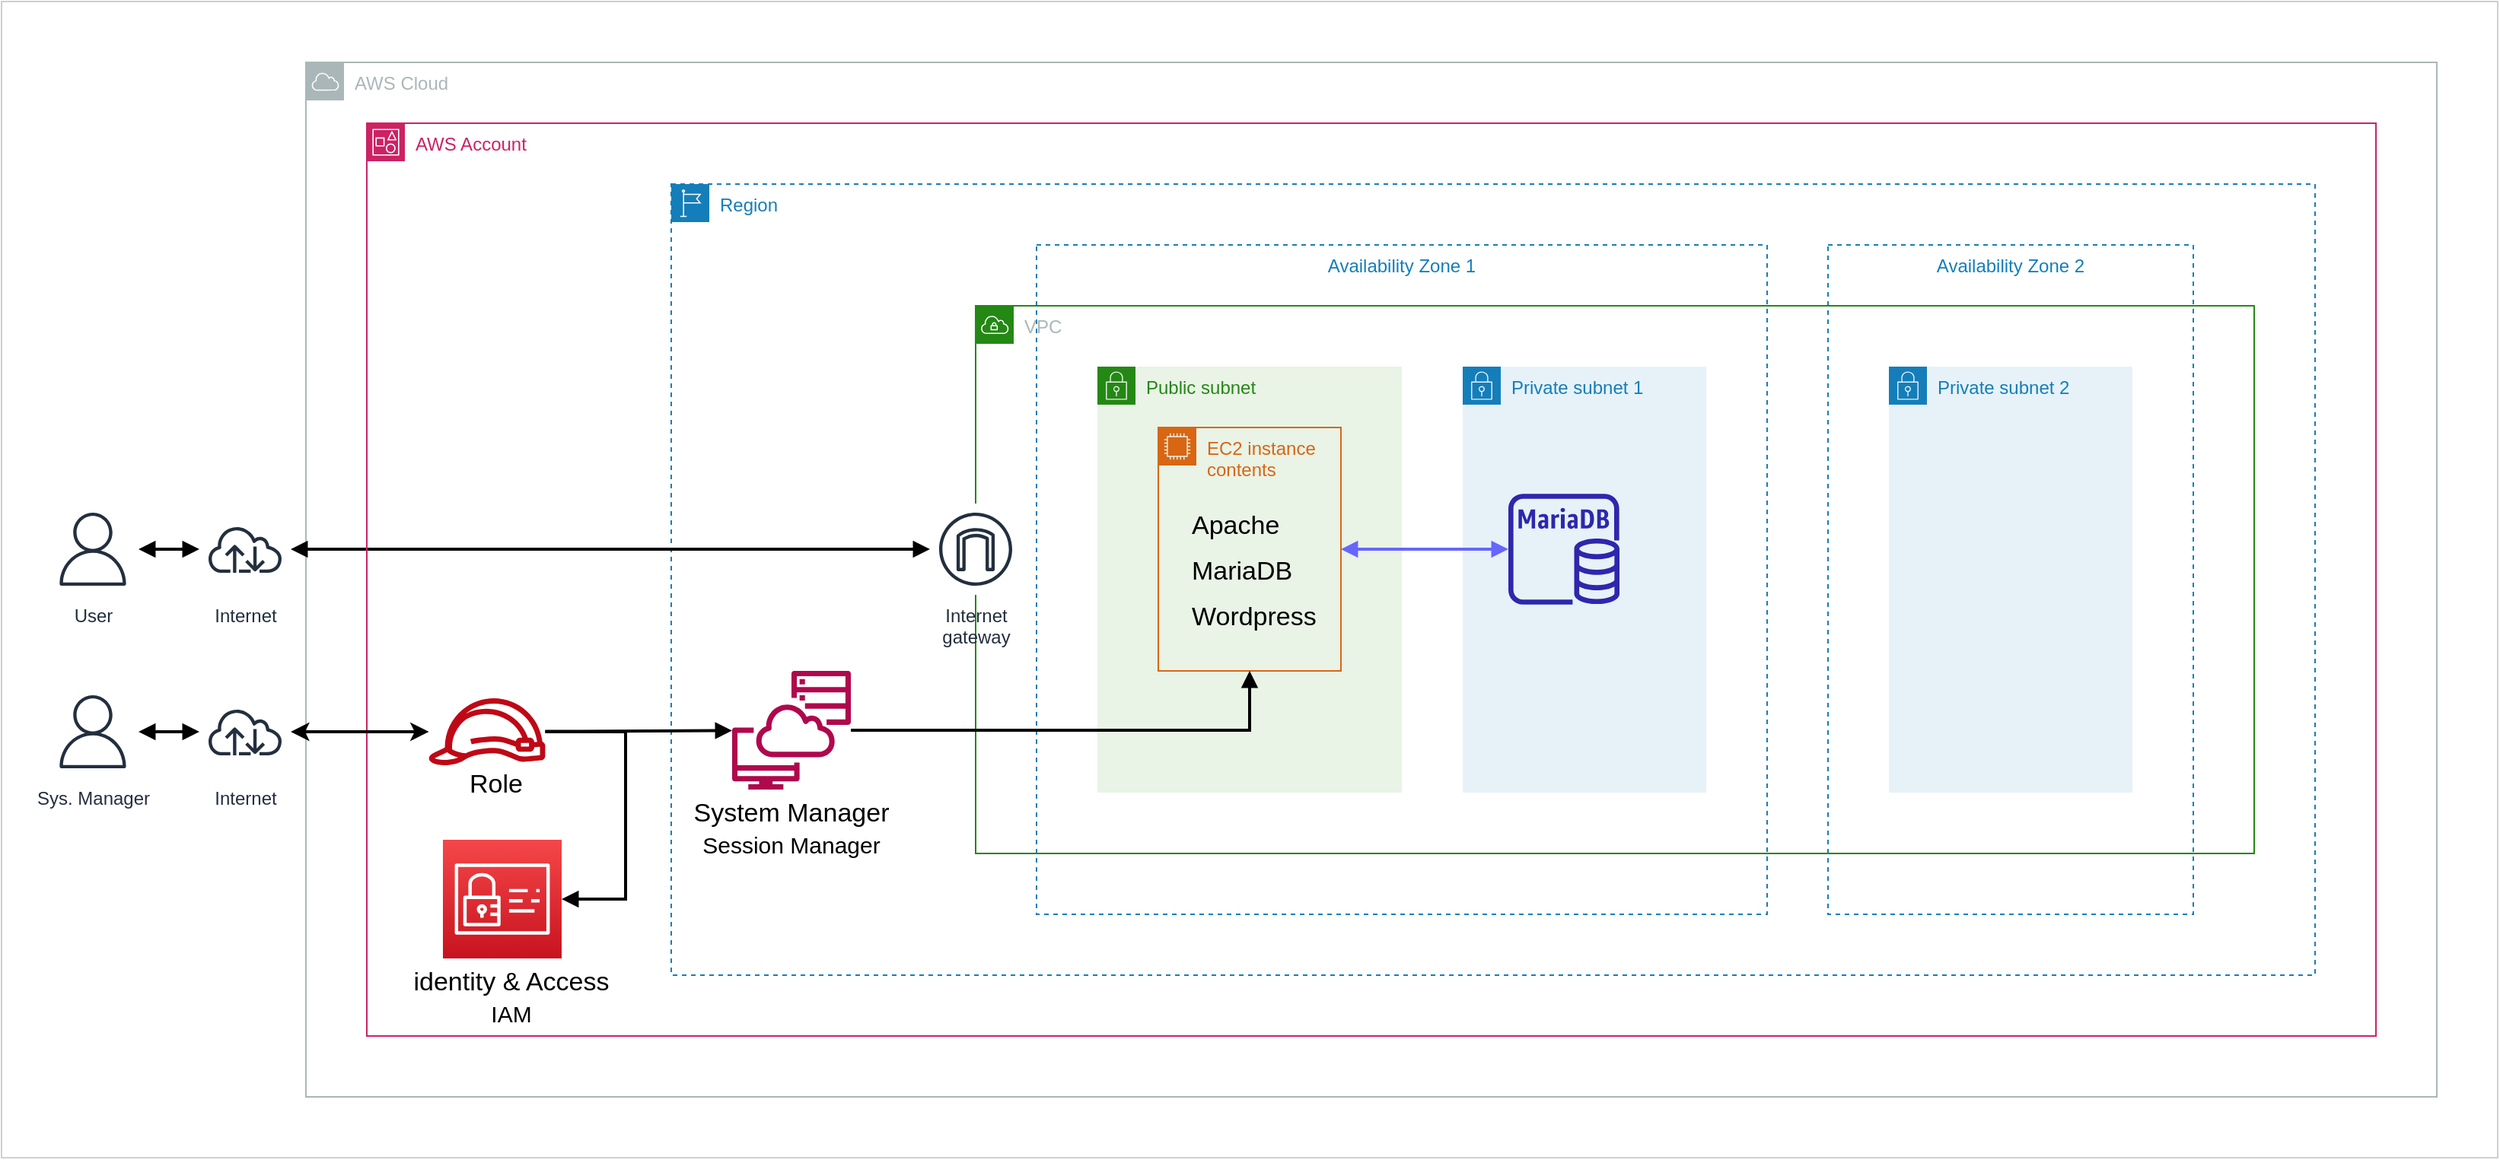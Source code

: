 <mxfile version="21.5.2" type="device">
  <diagram name="Page-1" id="9UPKOZhcNOca_EjjnHMy">
    <mxGraphModel dx="2284" dy="1876" grid="1" gridSize="10" guides="1" tooltips="1" connect="1" arrows="1" fold="1" page="1" pageScale="1" pageWidth="850" pageHeight="1100" math="0" shadow="0">
      <root>
        <mxCell id="0" />
        <mxCell id="1" parent="0" />
        <mxCell id="XKI5jN5XKfjcoto1naSS-7" value="" style="rounded=0;whiteSpace=wrap;html=1;fillColor=#FFFFFF;strokeColor=#cfcfcf;" vertex="1" parent="1">
          <mxGeometry x="-520" y="-40" width="1640" height="760" as="geometry" />
        </mxCell>
        <mxCell id="wNulhjeVRchKM3TbgUKb-23" value="AWS Cloud" style="sketch=0;outlineConnect=0;gradientColor=none;html=1;whiteSpace=wrap;fontSize=12;fontStyle=0;shape=mxgraph.aws4.group;grIcon=mxgraph.aws4.group_aws_cloud;strokeColor=#AAB7B8;fillColor=none;verticalAlign=top;align=left;spacingLeft=30;fontColor=#AAB7B8;dashed=0;" parent="1" vertex="1">
          <mxGeometry x="-320" width="1400" height="680" as="geometry" />
        </mxCell>
        <mxCell id="wNulhjeVRchKM3TbgUKb-30" value="Region" style="points=[[0,0],[0.25,0],[0.5,0],[0.75,0],[1,0],[1,0.25],[1,0.5],[1,0.75],[1,1],[0.75,1],[0.5,1],[0.25,1],[0,1],[0,0.75],[0,0.5],[0,0.25]];outlineConnect=0;gradientColor=none;html=1;whiteSpace=wrap;fontSize=12;fontStyle=0;container=0;pointerEvents=0;collapsible=0;recursiveResize=0;shape=mxgraph.aws4.group;grIcon=mxgraph.aws4.group_region;strokeColor=#147EBA;fillColor=none;verticalAlign=top;align=left;spacingLeft=30;fontColor=#147EBA;dashed=1;" parent="1" vertex="1">
          <mxGeometry x="-80" y="80" width="1080" height="520" as="geometry" />
        </mxCell>
        <mxCell id="XKI5jN5XKfjcoto1naSS-4" value="" style="endArrow=classic;html=1;rounded=0;" edge="1" parent="1">
          <mxGeometry width="50" height="50" relative="1" as="geometry">
            <mxPoint x="500" y="320" as="sourcePoint" />
            <mxPoint x="550" y="270" as="targetPoint" />
          </mxGeometry>
        </mxCell>
        <mxCell id="XKI5jN5XKfjcoto1naSS-8" value="" style="group" vertex="1" connectable="0" parent="1">
          <mxGeometry x="-76" y="400" width="150" height="119" as="geometry" />
        </mxCell>
        <mxCell id="XKI5jN5XKfjcoto1naSS-1" value="" style="sketch=0;outlineConnect=0;fontColor=#232F3E;gradientColor=none;fillColor=#B0084D;strokeColor=none;dashed=0;verticalLabelPosition=bottom;verticalAlign=top;align=center;html=1;fontSize=12;fontStyle=0;aspect=fixed;pointerEvents=1;shape=mxgraph.aws4.systems_manager_session_manager;" vertex="1" parent="XKI5jN5XKfjcoto1naSS-8">
          <mxGeometry x="36" width="78" height="78" as="geometry" />
        </mxCell>
        <mxCell id="XKI5jN5XKfjcoto1naSS-6" value="&lt;font color=&quot;#000000&quot; style=&quot;&quot;&gt;System Manager&lt;br&gt;&lt;font style=&quot;font-size: 15px;&quot;&gt;Session Manager&lt;/font&gt;&lt;br&gt;&lt;/font&gt;" style="text;html=1;align=center;verticalAlign=middle;whiteSpace=wrap;rounded=0;labelBackgroundColor=none;fillColor=none;fontSize=17;" vertex="1" parent="XKI5jN5XKfjcoto1naSS-8">
          <mxGeometry y="89" width="150" height="30" as="geometry" />
        </mxCell>
        <mxCell id="XKI5jN5XKfjcoto1naSS-10" value="Internet" style="sketch=0;outlineConnect=0;fontColor=#232F3E;gradientColor=none;strokeColor=#232F3E;fillColor=#ffffff;dashed=0;verticalLabelPosition=bottom;verticalAlign=top;align=center;html=1;fontSize=12;fontStyle=0;aspect=fixed;shape=mxgraph.aws4.resourceIcon;resIcon=mxgraph.aws4.internet;" vertex="1" parent="1">
          <mxGeometry x="-390" y="290" width="60" height="60" as="geometry" />
        </mxCell>
        <mxCell id="XKI5jN5XKfjcoto1naSS-11" value="User" style="sketch=0;outlineConnect=0;fontColor=#232F3E;gradientColor=none;strokeColor=#232F3E;fillColor=#ffffff;dashed=0;verticalLabelPosition=bottom;verticalAlign=top;align=center;html=1;fontSize=12;fontStyle=0;aspect=fixed;shape=mxgraph.aws4.resourceIcon;resIcon=mxgraph.aws4.user;" vertex="1" parent="1">
          <mxGeometry x="-490" y="290" width="60" height="60" as="geometry" />
        </mxCell>
        <mxCell id="XKI5jN5XKfjcoto1naSS-12" value="" style="endArrow=block;startArrow=block;html=1;rounded=0;strokeColor=#000000;targetPerimeterSpacing=0;sourcePerimeterSpacing=0;strokeWidth=2;endFill=1;startFill=1;" edge="1" parent="1" source="XKI5jN5XKfjcoto1naSS-11" target="XKI5jN5XKfjcoto1naSS-10">
          <mxGeometry width="50" height="50" relative="1" as="geometry">
            <mxPoint x="150" y="320" as="sourcePoint" />
            <mxPoint x="-400" y="320" as="targetPoint" />
          </mxGeometry>
        </mxCell>
        <mxCell id="XKI5jN5XKfjcoto1naSS-14" value="" style="endArrow=block;startArrow=block;html=1;rounded=0;strokeColor=#030303;strokeWidth=2;startFill=1;endFill=1;" edge="1" parent="1" source="XKI5jN5XKfjcoto1naSS-10" target="XKI5jN5XKfjcoto1naSS-9">
          <mxGeometry width="50" height="50" relative="1" as="geometry">
            <mxPoint x="370" y="330" as="sourcePoint" />
            <mxPoint x="420" y="280" as="targetPoint" />
          </mxGeometry>
        </mxCell>
        <mxCell id="XKI5jN5XKfjcoto1naSS-19" value="Internet" style="sketch=0;outlineConnect=0;fontColor=#232F3E;gradientColor=none;strokeColor=#232F3E;fillColor=#ffffff;dashed=0;verticalLabelPosition=bottom;verticalAlign=top;align=center;html=1;fontSize=12;fontStyle=0;aspect=fixed;shape=mxgraph.aws4.resourceIcon;resIcon=mxgraph.aws4.internet;" vertex="1" parent="1">
          <mxGeometry x="-390" y="410" width="60" height="60" as="geometry" />
        </mxCell>
        <mxCell id="XKI5jN5XKfjcoto1naSS-20" value="Sys. Manager" style="sketch=0;outlineConnect=0;fontColor=#232F3E;gradientColor=none;strokeColor=#232F3E;fillColor=#ffffff;dashed=0;verticalLabelPosition=bottom;verticalAlign=top;align=center;html=1;fontSize=12;fontStyle=0;aspect=fixed;shape=mxgraph.aws4.resourceIcon;resIcon=mxgraph.aws4.user;" vertex="1" parent="1">
          <mxGeometry x="-490" y="410" width="60" height="60" as="geometry" />
        </mxCell>
        <mxCell id="XKI5jN5XKfjcoto1naSS-21" value="" style="endArrow=block;startArrow=block;html=1;rounded=0;strokeColor=#000000;targetPerimeterSpacing=0;sourcePerimeterSpacing=0;strokeWidth=2;endFill=1;startFill=1;" edge="1" parent="1" source="XKI5jN5XKfjcoto1naSS-20" target="XKI5jN5XKfjcoto1naSS-19">
          <mxGeometry width="50" height="50" relative="1" as="geometry">
            <mxPoint x="150" y="440" as="sourcePoint" />
            <mxPoint x="-400" y="440" as="targetPoint" />
          </mxGeometry>
        </mxCell>
        <mxCell id="wNulhjeVRchKM3TbgUKb-45" value="Availability Zone 2" style="fillColor=none;strokeColor=#147EBA;dashed=1;verticalAlign=top;fontStyle=0;fontColor=#147EBA;whiteSpace=wrap;html=1;" parent="1" vertex="1">
          <mxGeometry x="680" y="120" width="240" height="440" as="geometry" />
        </mxCell>
        <mxCell id="wNulhjeVRchKM3TbgUKb-36" value="Availability Zone 1" style="fillColor=none;strokeColor=#147EBA;dashed=1;verticalAlign=top;fontStyle=0;fontColor=#147EBA;whiteSpace=wrap;html=1;" parent="1" vertex="1">
          <mxGeometry x="160" y="120" width="480" height="440" as="geometry" />
        </mxCell>
        <mxCell id="wNulhjeVRchKM3TbgUKb-37" value="VPC" style="points=[[0,0],[0.25,0],[0.5,0],[0.75,0],[1,0],[1,0.25],[1,0.5],[1,0.75],[1,1],[0.75,1],[0.5,1],[0.25,1],[0,1],[0,0.75],[0,0.5],[0,0.25]];outlineConnect=0;gradientColor=none;html=1;whiteSpace=wrap;fontSize=12;fontStyle=0;container=1;pointerEvents=0;collapsible=0;recursiveResize=0;shape=mxgraph.aws4.group;grIcon=mxgraph.aws4.group_vpc;strokeColor=#248814;fillColor=none;verticalAlign=top;align=left;spacingLeft=30;fontColor=#AAB7B8;dashed=0;" parent="1" vertex="1">
          <mxGeometry x="120" y="160" width="840" height="360" as="geometry" />
        </mxCell>
        <mxCell id="wNulhjeVRchKM3TbgUKb-38" value="Public subnet" style="points=[[0,0],[0.25,0],[0.5,0],[0.75,0],[1,0],[1,0.25],[1,0.5],[1,0.75],[1,1],[0.75,1],[0.5,1],[0.25,1],[0,1],[0,0.75],[0,0.5],[0,0.25]];outlineConnect=0;gradientColor=none;html=1;whiteSpace=wrap;fontSize=12;fontStyle=0;container=1;pointerEvents=0;collapsible=0;recursiveResize=0;shape=mxgraph.aws4.group;grIcon=mxgraph.aws4.group_security_group;grStroke=0;strokeColor=#248814;fillColor=#E9F3E6;verticalAlign=top;align=left;spacingLeft=30;fontColor=#248814;dashed=0;" parent="wNulhjeVRchKM3TbgUKb-37" vertex="1">
          <mxGeometry x="80" y="40" width="200" height="280" as="geometry" />
        </mxCell>
        <mxCell id="wNulhjeVRchKM3TbgUKb-39" value="EC2 instance contents" style="points=[[0,0],[0.25,0],[0.5,0],[0.75,0],[1,0],[1,0.25],[1,0.5],[1,0.75],[1,1],[0.75,1],[0.5,1],[0.25,1],[0,1],[0,0.75],[0,0.5],[0,0.25]];outlineConnect=0;gradientColor=none;html=1;whiteSpace=wrap;fontSize=12;fontStyle=0;container=1;pointerEvents=0;collapsible=0;recursiveResize=0;shape=mxgraph.aws4.group;grIcon=mxgraph.aws4.group_ec2_instance_contents;strokeColor=#D86613;fillColor=none;verticalAlign=top;align=left;spacingLeft=30;fontColor=#D86613;dashed=0;" parent="wNulhjeVRchKM3TbgUKb-38" vertex="1">
          <mxGeometry x="40" y="40" width="120" height="160" as="geometry" />
        </mxCell>
        <mxCell id="XKI5jN5XKfjcoto1naSS-3" value="&lt;font color=&quot;#000000&quot; style=&quot;font-size: 17px;&quot;&gt;Wordpress&lt;/font&gt;" style="text;html=1;align=left;verticalAlign=middle;whiteSpace=wrap;rounded=0;labelBackgroundColor=none;fillColor=none;fontSize=17;" vertex="1" parent="wNulhjeVRchKM3TbgUKb-39">
          <mxGeometry x="20" y="110" width="60" height="30" as="geometry" />
        </mxCell>
        <mxCell id="wNulhjeVRchKM3TbgUKb-40" value="Private subnet 1" style="points=[[0,0],[0.25,0],[0.5,0],[0.75,0],[1,0],[1,0.25],[1,0.5],[1,0.75],[1,1],[0.75,1],[0.5,1],[0.25,1],[0,1],[0,0.75],[0,0.5],[0,0.25]];outlineConnect=0;gradientColor=none;html=1;whiteSpace=wrap;fontSize=12;fontStyle=0;container=1;pointerEvents=0;collapsible=0;recursiveResize=0;shape=mxgraph.aws4.group;grIcon=mxgraph.aws4.group_security_group;grStroke=0;strokeColor=#147EBA;fillColor=#E6F2F8;verticalAlign=top;align=left;spacingLeft=30;fontColor=#147EBA;dashed=0;" parent="wNulhjeVRchKM3TbgUKb-37" vertex="1">
          <mxGeometry x="320" y="40" width="160" height="280" as="geometry" />
        </mxCell>
        <mxCell id="wNulhjeVRchKM3TbgUKb-41" value="" style="sketch=0;outlineConnect=0;fontColor=#232F3E;gradientColor=none;fillColor=#2E27AD;strokeColor=none;dashed=0;verticalLabelPosition=bottom;verticalAlign=top;align=center;html=1;fontSize=12;fontStyle=0;aspect=fixed;pointerEvents=1;shape=mxgraph.aws4.rds_mariadb_instance;" parent="wNulhjeVRchKM3TbgUKb-40" vertex="1">
          <mxGeometry x="30" y="83.5" width="73" height="73" as="geometry" />
        </mxCell>
        <mxCell id="XKI5jN5XKfjcoto1naSS-9" value="Internet&#xa;gateway" style="sketch=0;outlineConnect=0;fontColor=#232F3E;gradientColor=none;strokeColor=#232F3E;fillColor=#ffffff;dashed=0;verticalLabelPosition=bottom;verticalAlign=top;align=center;html=1;fontSize=12;fontStyle=0;aspect=fixed;shape=mxgraph.aws4.resourceIcon;resIcon=mxgraph.aws4.internet_gateway;" vertex="1" parent="wNulhjeVRchKM3TbgUKb-37">
          <mxGeometry x="-30" y="130" width="60" height="60" as="geometry" />
        </mxCell>
        <mxCell id="XKI5jN5XKfjcoto1naSS-15" value="" style="endArrow=block;startArrow=block;html=1;rounded=0;exitX=1;exitY=0.5;exitDx=0;exitDy=0;strokeColor=#6666FF;strokeWidth=2;endFill=1;startFill=1;" edge="1" parent="wNulhjeVRchKM3TbgUKb-37" source="wNulhjeVRchKM3TbgUKb-39" target="wNulhjeVRchKM3TbgUKb-41">
          <mxGeometry width="50" height="50" relative="1" as="geometry">
            <mxPoint x="250" y="170" as="sourcePoint" />
            <mxPoint x="300" y="120" as="targetPoint" />
          </mxGeometry>
        </mxCell>
        <mxCell id="wNulhjeVRchKM3TbgUKb-42" value="Private subnet 2" style="points=[[0,0],[0.25,0],[0.5,0],[0.75,0],[1,0],[1,0.25],[1,0.5],[1,0.75],[1,1],[0.75,1],[0.5,1],[0.25,1],[0,1],[0,0.75],[0,0.5],[0,0.25]];outlineConnect=0;gradientColor=none;html=1;whiteSpace=wrap;fontSize=12;fontStyle=0;container=1;pointerEvents=0;collapsible=0;recursiveResize=0;shape=mxgraph.aws4.group;grIcon=mxgraph.aws4.group_security_group;grStroke=0;strokeColor=#147EBA;fillColor=#E6F2F8;verticalAlign=top;align=left;spacingLeft=30;fontColor=#147EBA;dashed=0;" parent="1" vertex="1">
          <mxGeometry x="720" y="200" width="160" height="280" as="geometry" />
        </mxCell>
        <mxCell id="wNulhjeVRchKM3TbgUKb-17" value="&lt;font color=&quot;#000000&quot; style=&quot;font-size: 17px;&quot;&gt;MariaDB&lt;/font&gt;" style="text;html=1;align=left;verticalAlign=middle;whiteSpace=wrap;rounded=0;labelBackgroundColor=none;fillColor=none;fontSize=17;" parent="1" vertex="1">
          <mxGeometry x="260" y="320" width="60" height="30" as="geometry" />
        </mxCell>
        <mxCell id="wNulhjeVRchKM3TbgUKb-16" value="&lt;font color=&quot;#000000&quot; style=&quot;font-size: 17px;&quot;&gt;Apache&lt;/font&gt;" style="text;html=1;align=left;verticalAlign=middle;whiteSpace=wrap;rounded=0;labelBackgroundColor=none;fillColor=none;fontSize=17;" parent="1" vertex="1">
          <mxGeometry x="260" y="290" width="60" height="30" as="geometry" />
        </mxCell>
        <mxCell id="XKI5jN5XKfjcoto1naSS-23" value="AWS Account" style="points=[[0,0],[0.25,0],[0.5,0],[0.75,0],[1,0],[1,0.25],[1,0.5],[1,0.75],[1,1],[0.75,1],[0.5,1],[0.25,1],[0,1],[0,0.75],[0,0.5],[0,0.25]];outlineConnect=0;gradientColor=none;html=1;whiteSpace=wrap;fontSize=12;fontStyle=0;container=1;pointerEvents=0;collapsible=0;recursiveResize=0;shape=mxgraph.aws4.group;grIcon=mxgraph.aws4.group_account;strokeColor=#CD2264;fillColor=none;verticalAlign=top;align=left;spacingLeft=30;fontColor=#CD2264;dashed=0;" vertex="1" parent="1">
          <mxGeometry x="-280" y="40" width="1320" height="600" as="geometry" />
        </mxCell>
        <mxCell id="XKI5jN5XKfjcoto1naSS-24" value="" style="sketch=0;outlineConnect=0;fontColor=#232F3E;gradientColor=none;fillColor=#BF0816;strokeColor=none;dashed=0;verticalLabelPosition=bottom;verticalAlign=top;align=center;html=1;fontSize=12;fontStyle=0;aspect=fixed;pointerEvents=1;shape=mxgraph.aws4.role;" vertex="1" parent="XKI5jN5XKfjcoto1naSS-23">
          <mxGeometry x="40" y="378" width="78" height="44" as="geometry" />
        </mxCell>
        <mxCell id="XKI5jN5XKfjcoto1naSS-29" value="" style="sketch=0;points=[[0,0,0],[0.25,0,0],[0.5,0,0],[0.75,0,0],[1,0,0],[0,1,0],[0.25,1,0],[0.5,1,0],[0.75,1,0],[1,1,0],[0,0.25,0],[0,0.5,0],[0,0.75,0],[1,0.25,0],[1,0.5,0],[1,0.75,0]];outlineConnect=0;fontColor=#232F3E;gradientColor=#F54749;gradientDirection=north;fillColor=#C7131F;strokeColor=#ffffff;dashed=0;verticalLabelPosition=bottom;verticalAlign=top;align=center;html=1;fontSize=12;fontStyle=0;aspect=fixed;shape=mxgraph.aws4.resourceIcon;resIcon=mxgraph.aws4.identity_and_access_management;" vertex="1" parent="XKI5jN5XKfjcoto1naSS-23">
          <mxGeometry x="50" y="471" width="78" height="78" as="geometry" />
        </mxCell>
        <mxCell id="XKI5jN5XKfjcoto1naSS-35" value="" style="endArrow=block;startArrow=none;html=1;rounded=0;strokeWidth=2;strokeColor=#030303;entryX=1;entryY=0.5;entryDx=0;entryDy=0;entryPerimeter=0;startFill=0;endFill=1;" edge="1" parent="XKI5jN5XKfjcoto1naSS-23" source="XKI5jN5XKfjcoto1naSS-24" target="XKI5jN5XKfjcoto1naSS-29">
          <mxGeometry width="50" height="50" relative="1" as="geometry">
            <mxPoint x="127" y="410" as="sourcePoint" />
            <mxPoint x="250" y="409" as="targetPoint" />
            <Array as="points">
              <mxPoint x="170" y="400" />
              <mxPoint x="170" y="460" />
              <mxPoint x="170" y="510" />
            </Array>
          </mxGeometry>
        </mxCell>
        <mxCell id="XKI5jN5XKfjcoto1naSS-25" value="&lt;font color=&quot;#000000&quot; style=&quot;&quot;&gt;Role&lt;br&gt;&lt;/font&gt;" style="text;html=1;align=center;verticalAlign=middle;whiteSpace=wrap;rounded=0;labelBackgroundColor=none;fillColor=none;fontSize=17;" vertex="1" parent="1">
          <mxGeometry x="-270" y="460" width="150" height="30" as="geometry" />
        </mxCell>
        <mxCell id="XKI5jN5XKfjcoto1naSS-30" value="&lt;font color=&quot;#000000&quot; style=&quot;&quot;&gt;&lt;font style=&quot;&quot;&gt;identity &amp;amp; Access&lt;br&gt;&lt;/font&gt;&lt;font style=&quot;font-size: 15px;&quot;&gt;IAM&lt;/font&gt;&lt;br&gt;&lt;/font&gt;" style="text;html=1;align=center;verticalAlign=middle;whiteSpace=wrap;rounded=0;labelBackgroundColor=none;fillColor=none;fontSize=17;" vertex="1" parent="1">
          <mxGeometry x="-260" y="600" width="150" height="30" as="geometry" />
        </mxCell>
        <mxCell id="XKI5jN5XKfjcoto1naSS-31" value="" style="endArrow=classic;startArrow=classic;html=1;rounded=0;strokeWidth=2;strokeColor=#000000;" edge="1" parent="1" source="XKI5jN5XKfjcoto1naSS-19" target="XKI5jN5XKfjcoto1naSS-24">
          <mxGeometry width="50" height="50" relative="1" as="geometry">
            <mxPoint x="70" y="330" as="sourcePoint" />
            <mxPoint x="120" y="280" as="targetPoint" />
            <Array as="points">
              <mxPoint x="-290" y="440" />
            </Array>
          </mxGeometry>
        </mxCell>
        <mxCell id="XKI5jN5XKfjcoto1naSS-34" value="" style="endArrow=block;startArrow=none;html=1;rounded=0;strokeWidth=2;strokeColor=#030303;startFill=0;endFill=1;" edge="1" parent="1" source="XKI5jN5XKfjcoto1naSS-24" target="XKI5jN5XKfjcoto1naSS-1">
          <mxGeometry width="50" height="50" relative="1" as="geometry">
            <mxPoint x="70" y="330" as="sourcePoint" />
            <mxPoint x="120" y="280" as="targetPoint" />
          </mxGeometry>
        </mxCell>
        <mxCell id="XKI5jN5XKfjcoto1naSS-5" value="" style="edgeStyle=orthogonalEdgeStyle;rounded=0;orthogonalLoop=1;jettySize=auto;html=1;entryX=0.5;entryY=1;entryDx=0;entryDy=0;strokeColor=#000000;strokeWidth=2;endArrow=block;endFill=1;" edge="1" parent="1" source="XKI5jN5XKfjcoto1naSS-1" target="wNulhjeVRchKM3TbgUKb-39">
          <mxGeometry relative="1" as="geometry" />
        </mxCell>
      </root>
    </mxGraphModel>
  </diagram>
</mxfile>
